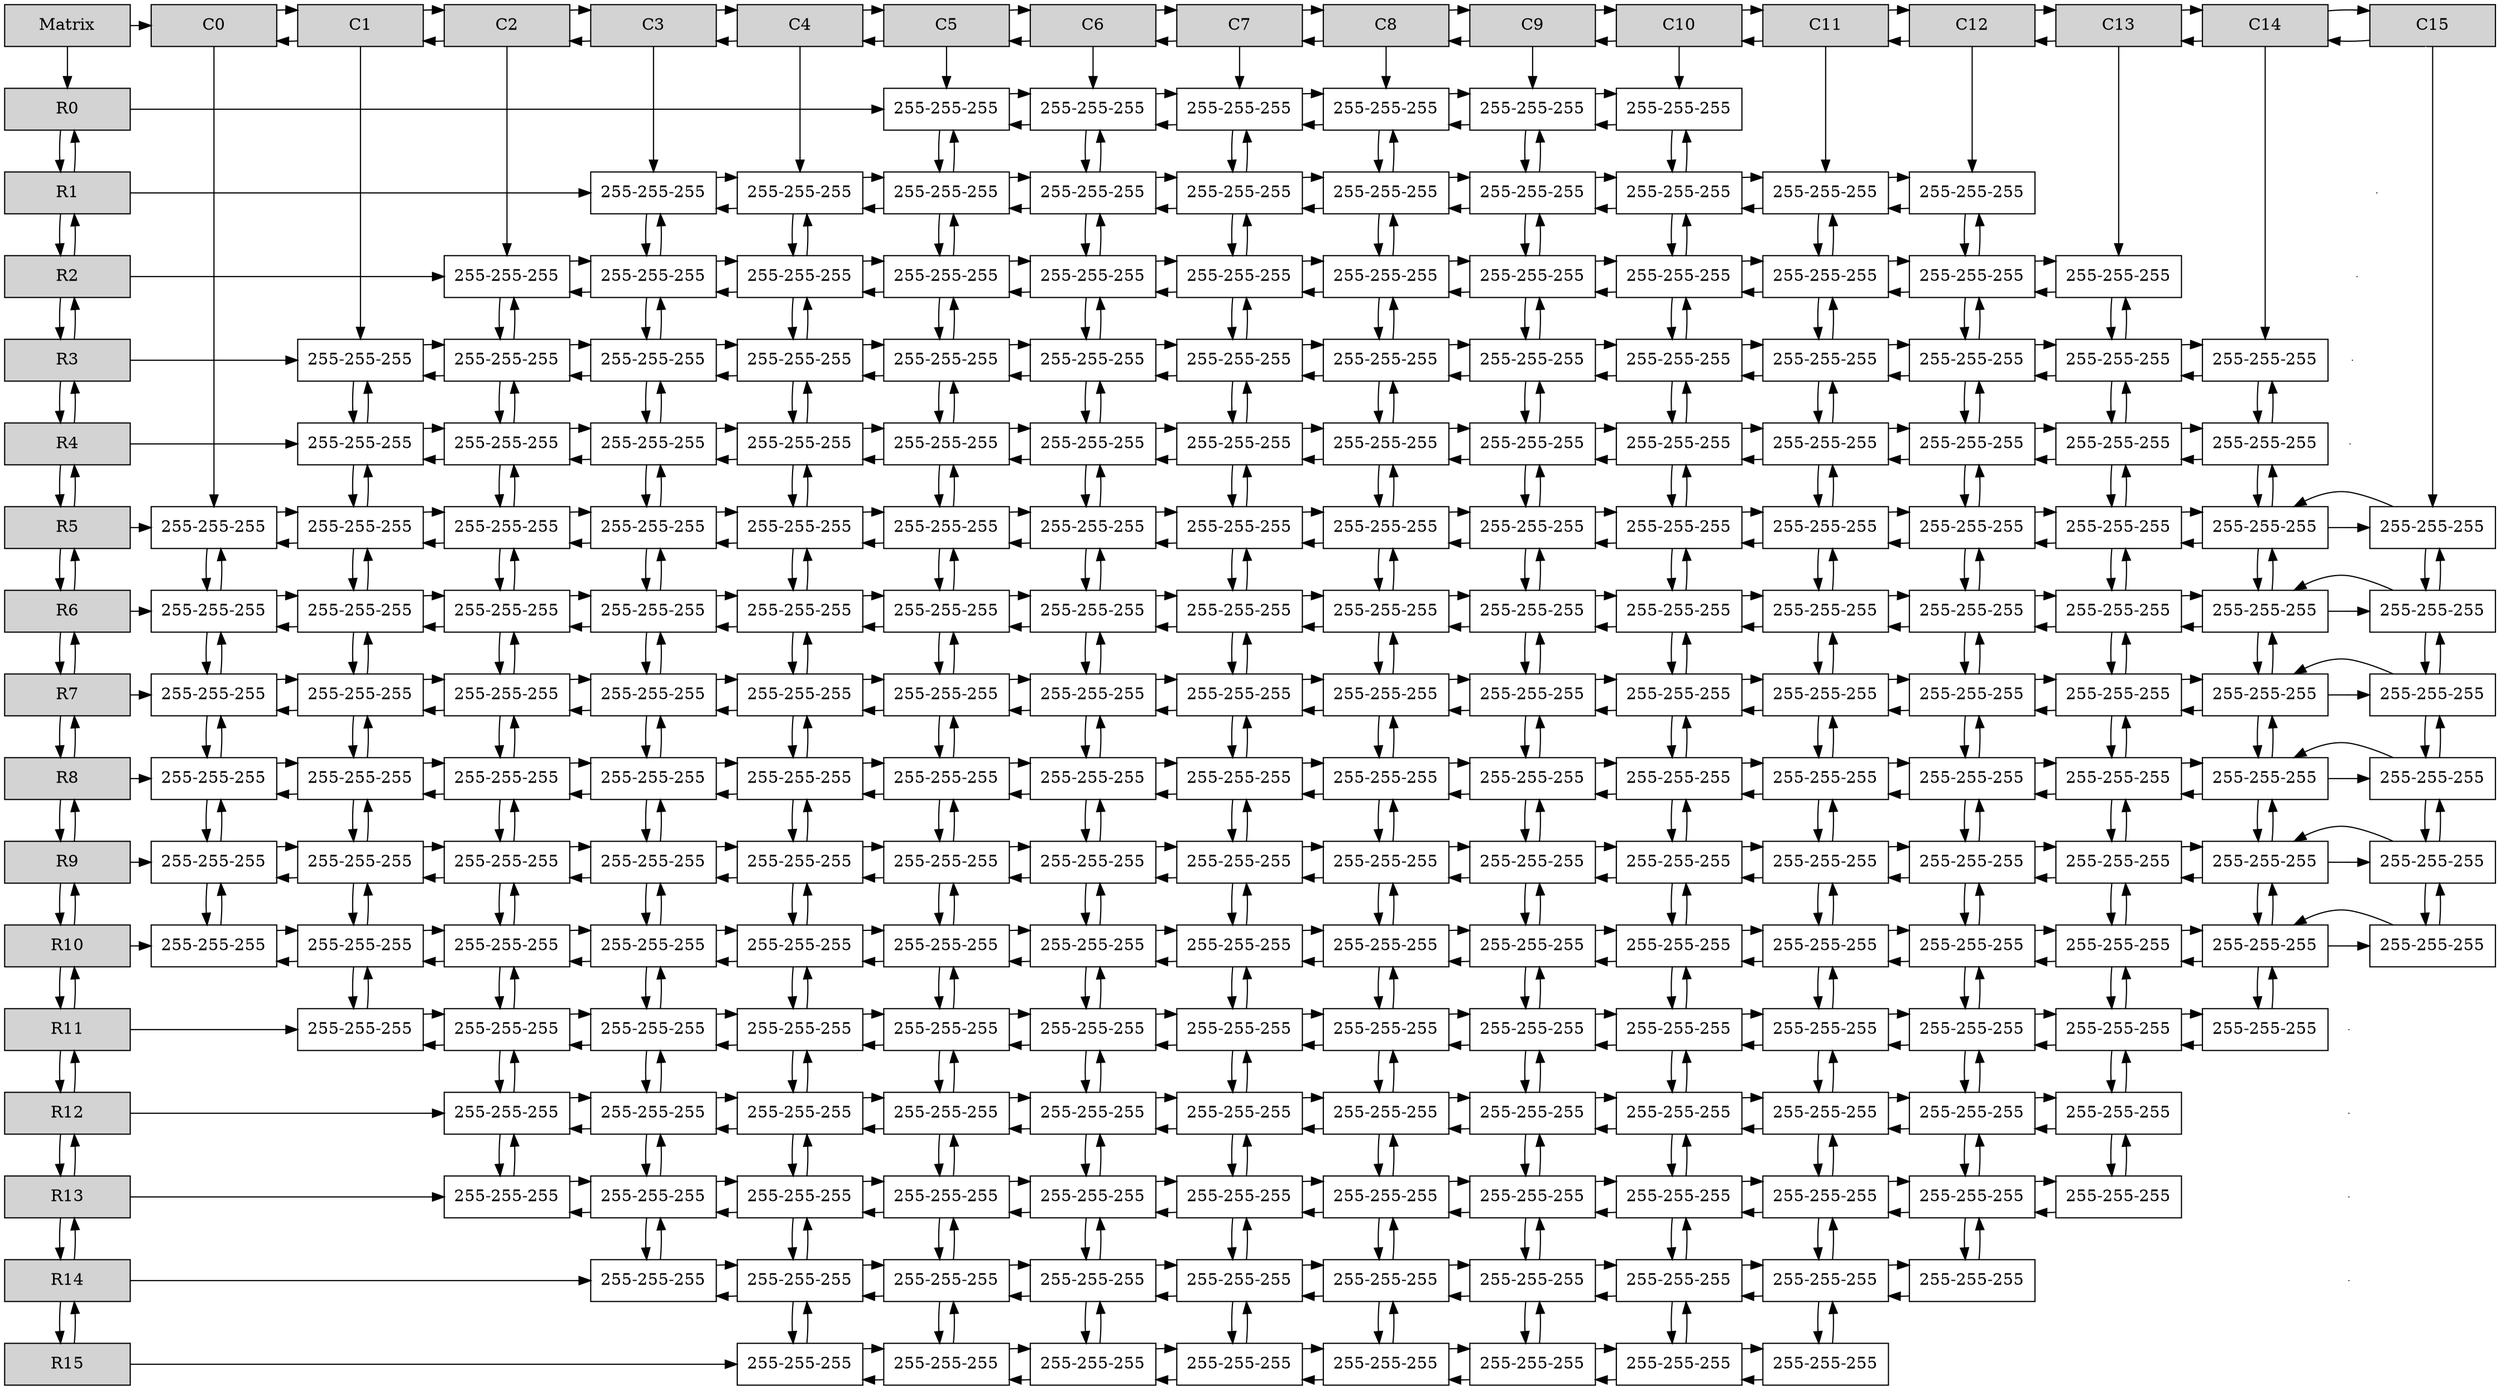 digraph Sparce_Matrix {
node [shape=box]
Mt[ label = "Matrix", width = 1.5, style = filled, group = 1 ];
e0[ shape = point, width = 0 ];
e1[ shape = point, width = 0 ];
e2[ shape = point, width = 0 ];
e3[ shape = point, width = 0 ];
e4[ shape = point, width = 0 ];
e5[ shape = point, width = 0 ];
e6[ shape = point, width = 0 ];
e7[ shape = point, width = 0 ];
e8[ shape = point, width = 0 ];
e9[ shape = point, width = 0 ];
e10[ shape = point, width = 0 ];
e11[ shape = point, width = 0 ];
e12[ shape = point, width = 0 ];
e13[ shape = point, width = 0 ];
U0[label = "R0"    width = 1.5 style = filled, group = 1 ];
Mt->U0;
N5_L0 [label = "255-255-255" width = 1.5, group =7];
U0 -> N5_L0;
A5 -> N5_L0;
N6_L0 [label = "255-255-255" width = 1.5, group =8];
N6_L0 -> N5_L0;
N5_L0 -> N6_L0;
A6 -> N6_L0;
N7_L0 [label = "255-255-255" width = 1.5, group =9];
N7_L0 -> N6_L0;
N6_L0 -> N7_L0;
A7 -> N7_L0;
N8_L0 [label = "255-255-255" width = 1.5, group =10];
N8_L0 -> N7_L0;
N7_L0 -> N8_L0;
A8 -> N8_L0;
N9_L0 [label = "255-255-255" width = 1.5, group =11];
N9_L0 -> N8_L0;
N8_L0 -> N9_L0;
A9 -> N9_L0;
N10_L0 [label = "255-255-255" width = 1.5, group =12];
N10_L0 -> N9_L0;
N9_L0 -> N10_L0;
A10 -> N10_L0;
{ rank = same; U0;N5_L0;N6_L0;N7_L0;N8_L0;N9_L0;N10_L0;}
U1[label = "R1"    width = 1.5 style = filled, group = 1 ];
U1 -> U0;
U0 -> U1;
N3_L1 [label = "255-255-255" width = 1.5, group =5];
U1 -> N3_L1;
A3 -> N3_L1;
N4_L1 [label = "255-255-255" width = 1.5, group =6];
N4_L1 -> N3_L1;
N3_L1 -> N4_L1;
A4 -> N4_L1;
N5_L1 [label = "255-255-255" width = 1.5, group =7];
N5_L1 -> N4_L1;
N4_L1 -> N5_L1;
N5_L1 -> N5_L0;
N5_L0 -> N5_L1;
N6_L1 [label = "255-255-255" width = 1.5, group =8];
N6_L1 -> N5_L1;
N5_L1 -> N6_L1;
N6_L1 -> N6_L0;
N6_L0 -> N6_L1;
N7_L1 [label = "255-255-255" width = 1.5, group =9];
N7_L1 -> N6_L1;
N6_L1 -> N7_L1;
N7_L1 -> N7_L0;
N7_L0 -> N7_L1;
N8_L1 [label = "255-255-255" width = 1.5, group =10];
N8_L1 -> N7_L1;
N7_L1 -> N8_L1;
N8_L1 -> N8_L0;
N8_L0 -> N8_L1;
N9_L1 [label = "255-255-255" width = 1.5, group =11];
N9_L1 -> N8_L1;
N8_L1 -> N9_L1;
N9_L1 -> N9_L0;
N9_L0 -> N9_L1;
N10_L1 [label = "255-255-255" width = 1.5, group =12];
N10_L1 -> N9_L1;
N9_L1 -> N10_L1;
N10_L1 -> N10_L0;
N10_L0 -> N10_L1;
N11_L1 [label = "255-255-255" width = 1.5, group =13];
N11_L1 -> N10_L1;
N10_L1 -> N11_L1;
A11 -> N11_L1;
N12_L1 [label = "255-255-255" width = 1.5, group =14];
N12_L1 -> N11_L1;
N11_L1 -> N12_L1;
A12 -> N12_L1;
{ rank = same; U1;N3_L1;N4_L1;N5_L1;N6_L1;N7_L1;N8_L1;N9_L1;N10_L1;N11_L1;N12_L1;}
U2[label = "R2"    width = 1.5 style = filled, group = 1 ];
U2 -> U1;
U1 -> U2;
{ rank = same; U1; e0}
N2_L2 [label = "255-255-255" width = 1.5, group =4];
U2 -> N2_L2;
A2 -> N2_L2;
N3_L2 [label = "255-255-255" width = 1.5, group =5];
N3_L2 -> N2_L2;
N2_L2 -> N3_L2;
N3_L2 -> N3_L1;
N3_L1 -> N3_L2;
N4_L2 [label = "255-255-255" width = 1.5, group =6];
N4_L2 -> N3_L2;
N3_L2 -> N4_L2;
N4_L2 -> N4_L1;
N4_L1 -> N4_L2;
N5_L2 [label = "255-255-255" width = 1.5, group =7];
N5_L2 -> N4_L2;
N4_L2 -> N5_L2;
N5_L2 -> N5_L1;
N5_L1 -> N5_L2;
N6_L2 [label = "255-255-255" width = 1.5, group =8];
N6_L2 -> N5_L2;
N5_L2 -> N6_L2;
N6_L2 -> N6_L1;
N6_L1 -> N6_L2;
N7_L2 [label = "255-255-255" width = 1.5, group =9];
N7_L2 -> N6_L2;
N6_L2 -> N7_L2;
N7_L2 -> N7_L1;
N7_L1 -> N7_L2;
N8_L2 [label = "255-255-255" width = 1.5, group =10];
N8_L2 -> N7_L2;
N7_L2 -> N8_L2;
N8_L2 -> N8_L1;
N8_L1 -> N8_L2;
N9_L2 [label = "255-255-255" width = 1.5, group =11];
N9_L2 -> N8_L2;
N8_L2 -> N9_L2;
N9_L2 -> N9_L1;
N9_L1 -> N9_L2;
N10_L2 [label = "255-255-255" width = 1.5, group =12];
N10_L2 -> N9_L2;
N9_L2 -> N10_L2;
N10_L2 -> N10_L1;
N10_L1 -> N10_L2;
N11_L2 [label = "255-255-255" width = 1.5, group =13];
N11_L2 -> N10_L2;
N10_L2 -> N11_L2;
N11_L2 -> N11_L1;
N11_L1 -> N11_L2;
N12_L2 [label = "255-255-255" width = 1.5, group =14];
N12_L2 -> N11_L2;
N11_L2 -> N12_L2;
N12_L2 -> N12_L1;
N12_L1 -> N12_L2;
N13_L2 [label = "255-255-255" width = 1.5, group =15];
N13_L2 -> N12_L2;
N12_L2 -> N13_L2;
A13 -> N13_L2;
{ rank = same; U2;N2_L2;N3_L2;N4_L2;N5_L2;N6_L2;N7_L2;N8_L2;N9_L2;N10_L2;N11_L2;N12_L2;N13_L2;}
U3[label = "R3"    width = 1.5 style = filled, group = 1 ];
U3 -> U2;
U2 -> U3;
{ rank = same; U2; e1}
N1_L3 [label = "255-255-255" width = 1.5, group =3];
U3 -> N1_L3;
A1 -> N1_L3;
N2_L3 [label = "255-255-255" width = 1.5, group =4];
N2_L3 -> N1_L3;
N1_L3 -> N2_L3;
N2_L3 -> N2_L2;
N2_L2 -> N2_L3;
N3_L3 [label = "255-255-255" width = 1.5, group =5];
N3_L3 -> N2_L3;
N2_L3 -> N3_L3;
N3_L3 -> N3_L2;
N3_L2 -> N3_L3;
N4_L3 [label = "255-255-255" width = 1.5, group =6];
N4_L3 -> N3_L3;
N3_L3 -> N4_L3;
N4_L3 -> N4_L2;
N4_L2 -> N4_L3;
N5_L3 [label = "255-255-255" width = 1.5, group =7];
N5_L3 -> N4_L3;
N4_L3 -> N5_L3;
N5_L3 -> N5_L2;
N5_L2 -> N5_L3;
N6_L3 [label = "255-255-255" width = 1.5, group =8];
N6_L3 -> N5_L3;
N5_L3 -> N6_L3;
N6_L3 -> N6_L2;
N6_L2 -> N6_L3;
N7_L3 [label = "255-255-255" width = 1.5, group =9];
N7_L3 -> N6_L3;
N6_L3 -> N7_L3;
N7_L3 -> N7_L2;
N7_L2 -> N7_L3;
N8_L3 [label = "255-255-255" width = 1.5, group =10];
N8_L3 -> N7_L3;
N7_L3 -> N8_L3;
N8_L3 -> N8_L2;
N8_L2 -> N8_L3;
N9_L3 [label = "255-255-255" width = 1.5, group =11];
N9_L3 -> N8_L3;
N8_L3 -> N9_L3;
N9_L3 -> N9_L2;
N9_L2 -> N9_L3;
N10_L3 [label = "255-255-255" width = 1.5, group =12];
N10_L3 -> N9_L3;
N9_L3 -> N10_L3;
N10_L3 -> N10_L2;
N10_L2 -> N10_L3;
N11_L3 [label = "255-255-255" width = 1.5, group =13];
N11_L3 -> N10_L3;
N10_L3 -> N11_L3;
N11_L3 -> N11_L2;
N11_L2 -> N11_L3;
N12_L3 [label = "255-255-255" width = 1.5, group =14];
N12_L3 -> N11_L3;
N11_L3 -> N12_L3;
N12_L3 -> N12_L2;
N12_L2 -> N12_L3;
N13_L3 [label = "255-255-255" width = 1.5, group =15];
N13_L3 -> N12_L3;
N12_L3 -> N13_L3;
N13_L3 -> N13_L2;
N13_L2 -> N13_L3;
N14_L3 [label = "255-255-255" width = 1.5, group =16];
N14_L3 -> N13_L3;
N13_L3 -> N14_L3;
A14 -> N14_L3;
{ rank = same; U3;N1_L3;N2_L3;N3_L3;N4_L3;N5_L3;N6_L3;N7_L3;N8_L3;N9_L3;N10_L3;N11_L3;N12_L3;N13_L3;N14_L3;}
U4[label = "R4"    width = 1.5 style = filled, group = 1 ];
U4 -> U3;
U3 -> U4;
{ rank = same; U3; e2}
N1_L4 [label = "255-255-255" width = 1.5, group =3];
U4 -> N1_L4;
N1_L4 -> N1_L3;
N1_L3 -> N1_L4;
N2_L4 [label = "255-255-255" width = 1.5, group =4];
N2_L4 -> N1_L4;
N1_L4 -> N2_L4;
N2_L4 -> N2_L3;
N2_L3 -> N2_L4;
N3_L4 [label = "255-255-255" width = 1.5, group =5];
N3_L4 -> N2_L4;
N2_L4 -> N3_L4;
N3_L4 -> N3_L3;
N3_L3 -> N3_L4;
N4_L4 [label = "255-255-255" width = 1.5, group =6];
N4_L4 -> N3_L4;
N3_L4 -> N4_L4;
N4_L4 -> N4_L3;
N4_L3 -> N4_L4;
N5_L4 [label = "255-255-255" width = 1.5, group =7];
N5_L4 -> N4_L4;
N4_L4 -> N5_L4;
N5_L4 -> N5_L3;
N5_L3 -> N5_L4;
N6_L4 [label = "255-255-255" width = 1.5, group =8];
N6_L4 -> N5_L4;
N5_L4 -> N6_L4;
N6_L4 -> N6_L3;
N6_L3 -> N6_L4;
N7_L4 [label = "255-255-255" width = 1.5, group =9];
N7_L4 -> N6_L4;
N6_L4 -> N7_L4;
N7_L4 -> N7_L3;
N7_L3 -> N7_L4;
N8_L4 [label = "255-255-255" width = 1.5, group =10];
N8_L4 -> N7_L4;
N7_L4 -> N8_L4;
N8_L4 -> N8_L3;
N8_L3 -> N8_L4;
N9_L4 [label = "255-255-255" width = 1.5, group =11];
N9_L4 -> N8_L4;
N8_L4 -> N9_L4;
N9_L4 -> N9_L3;
N9_L3 -> N9_L4;
N10_L4 [label = "255-255-255" width = 1.5, group =12];
N10_L4 -> N9_L4;
N9_L4 -> N10_L4;
N10_L4 -> N10_L3;
N10_L3 -> N10_L4;
N11_L4 [label = "255-255-255" width = 1.5, group =13];
N11_L4 -> N10_L4;
N10_L4 -> N11_L4;
N11_L4 -> N11_L3;
N11_L3 -> N11_L4;
N12_L4 [label = "255-255-255" width = 1.5, group =14];
N12_L4 -> N11_L4;
N11_L4 -> N12_L4;
N12_L4 -> N12_L3;
N12_L3 -> N12_L4;
N13_L4 [label = "255-255-255" width = 1.5, group =15];
N13_L4 -> N12_L4;
N12_L4 -> N13_L4;
N13_L4 -> N13_L3;
N13_L3 -> N13_L4;
N14_L4 [label = "255-255-255" width = 1.5, group =16];
N14_L4 -> N13_L4;
N13_L4 -> N14_L4;
N14_L4 -> N14_L3;
N14_L3 -> N14_L4;
{ rank = same; U4;N1_L4;N2_L4;N3_L4;N4_L4;N5_L4;N6_L4;N7_L4;N8_L4;N9_L4;N10_L4;N11_L4;N12_L4;N13_L4;N14_L4;}
U5[label = "R5"    width = 1.5 style = filled, group = 1 ];
U5 -> U4;
U4 -> U5;
{ rank = same; U4; e3}
N0_L5 [label = "255-255-255" width = 1.5, group =2];
U5 -> N0_L5;
A0 -> N0_L5;
N1_L5 [label = "255-255-255" width = 1.5, group =3];
N1_L5 -> N0_L5;
N0_L5 -> N1_L5;
N1_L5 -> N1_L4;
N1_L4 -> N1_L5;
N2_L5 [label = "255-255-255" width = 1.5, group =4];
N2_L5 -> N1_L5;
N1_L5 -> N2_L5;
N2_L5 -> N2_L4;
N2_L4 -> N2_L5;
N3_L5 [label = "255-255-255" width = 1.5, group =5];
N3_L5 -> N2_L5;
N2_L5 -> N3_L5;
N3_L5 -> N3_L4;
N3_L4 -> N3_L5;
N4_L5 [label = "255-255-255" width = 1.5, group =6];
N4_L5 -> N3_L5;
N3_L5 -> N4_L5;
N4_L5 -> N4_L4;
N4_L4 -> N4_L5;
N5_L5 [label = "255-255-255" width = 1.5, group =7];
N5_L5 -> N4_L5;
N4_L5 -> N5_L5;
N5_L5 -> N5_L4;
N5_L4 -> N5_L5;
N6_L5 [label = "255-255-255" width = 1.5, group =8];
N6_L5 -> N5_L5;
N5_L5 -> N6_L5;
N6_L5 -> N6_L4;
N6_L4 -> N6_L5;
N7_L5 [label = "255-255-255" width = 1.5, group =9];
N7_L5 -> N6_L5;
N6_L5 -> N7_L5;
N7_L5 -> N7_L4;
N7_L4 -> N7_L5;
N8_L5 [label = "255-255-255" width = 1.5, group =10];
N8_L5 -> N7_L5;
N7_L5 -> N8_L5;
N8_L5 -> N8_L4;
N8_L4 -> N8_L5;
N9_L5 [label = "255-255-255" width = 1.5, group =11];
N9_L5 -> N8_L5;
N8_L5 -> N9_L5;
N9_L5 -> N9_L4;
N9_L4 -> N9_L5;
N10_L5 [label = "255-255-255" width = 1.5, group =12];
N10_L5 -> N9_L5;
N9_L5 -> N10_L5;
N10_L5 -> N10_L4;
N10_L4 -> N10_L5;
N11_L5 [label = "255-255-255" width = 1.5, group =13];
N11_L5 -> N10_L5;
N10_L5 -> N11_L5;
N11_L5 -> N11_L4;
N11_L4 -> N11_L5;
N12_L5 [label = "255-255-255" width = 1.5, group =14];
N12_L5 -> N11_L5;
N11_L5 -> N12_L5;
N12_L5 -> N12_L4;
N12_L4 -> N12_L5;
N13_L5 [label = "255-255-255" width = 1.5, group =15];
N13_L5 -> N12_L5;
N12_L5 -> N13_L5;
N13_L5 -> N13_L4;
N13_L4 -> N13_L5;
N14_L5 [label = "255-255-255" width = 1.5, group =16];
N14_L5 -> N13_L5;
N13_L5 -> N14_L5;
N14_L5 -> N14_L4;
N14_L4 -> N14_L5;
N15_L5 [label = "255-255-255" width = 1.5, group =17];
N15_L5 -> N14_L5;
N14_L5 -> N15_L5;
A15 -> N15_L5;
{ rank = same; U5;N0_L5;N1_L5;N2_L5;N3_L5;N4_L5;N5_L5;N6_L5;N7_L5;N8_L5;N9_L5;N10_L5;N11_L5;N12_L5;N13_L5;N14_L5;N15_L5;}
U6[label = "R6"    width = 1.5 style = filled, group = 1 ];
U6 -> U5;
U5 -> U6;
{ rank = same; U5; e4}
N0_L6 [label = "255-255-255" width = 1.5, group =2];
U6 -> N0_L6;
N0_L6 -> N0_L5;
N0_L5 -> N0_L6;
N1_L6 [label = "255-255-255" width = 1.5, group =3];
N1_L6 -> N0_L6;
N0_L6 -> N1_L6;
N1_L6 -> N1_L5;
N1_L5 -> N1_L6;
N2_L6 [label = "255-255-255" width = 1.5, group =4];
N2_L6 -> N1_L6;
N1_L6 -> N2_L6;
N2_L6 -> N2_L5;
N2_L5 -> N2_L6;
N3_L6 [label = "255-255-255" width = 1.5, group =5];
N3_L6 -> N2_L6;
N2_L6 -> N3_L6;
N3_L6 -> N3_L5;
N3_L5 -> N3_L6;
N4_L6 [label = "255-255-255" width = 1.5, group =6];
N4_L6 -> N3_L6;
N3_L6 -> N4_L6;
N4_L6 -> N4_L5;
N4_L5 -> N4_L6;
N5_L6 [label = "255-255-255" width = 1.5, group =7];
N5_L6 -> N4_L6;
N4_L6 -> N5_L6;
N5_L6 -> N5_L5;
N5_L5 -> N5_L6;
N6_L6 [label = "255-255-255" width = 1.5, group =8];
N6_L6 -> N5_L6;
N5_L6 -> N6_L6;
N6_L6 -> N6_L5;
N6_L5 -> N6_L6;
N7_L6 [label = "255-255-255" width = 1.5, group =9];
N7_L6 -> N6_L6;
N6_L6 -> N7_L6;
N7_L6 -> N7_L5;
N7_L5 -> N7_L6;
N8_L6 [label = "255-255-255" width = 1.5, group =10];
N8_L6 -> N7_L6;
N7_L6 -> N8_L6;
N8_L6 -> N8_L5;
N8_L5 -> N8_L6;
N9_L6 [label = "255-255-255" width = 1.5, group =11];
N9_L6 -> N8_L6;
N8_L6 -> N9_L6;
N9_L6 -> N9_L5;
N9_L5 -> N9_L6;
N10_L6 [label = "255-255-255" width = 1.5, group =12];
N10_L6 -> N9_L6;
N9_L6 -> N10_L6;
N10_L6 -> N10_L5;
N10_L5 -> N10_L6;
N11_L6 [label = "255-255-255" width = 1.5, group =13];
N11_L6 -> N10_L6;
N10_L6 -> N11_L6;
N11_L6 -> N11_L5;
N11_L5 -> N11_L6;
N12_L6 [label = "255-255-255" width = 1.5, group =14];
N12_L6 -> N11_L6;
N11_L6 -> N12_L6;
N12_L6 -> N12_L5;
N12_L5 -> N12_L6;
N13_L6 [label = "255-255-255" width = 1.5, group =15];
N13_L6 -> N12_L6;
N12_L6 -> N13_L6;
N13_L6 -> N13_L5;
N13_L5 -> N13_L6;
N14_L6 [label = "255-255-255" width = 1.5, group =16];
N14_L6 -> N13_L6;
N13_L6 -> N14_L6;
N14_L6 -> N14_L5;
N14_L5 -> N14_L6;
N15_L6 [label = "255-255-255" width = 1.5, group =17];
N15_L6 -> N14_L6;
N14_L6 -> N15_L6;
N15_L6 -> N15_L5;
N15_L5 -> N15_L6;
{ rank = same; U6;N0_L6;N1_L6;N2_L6;N3_L6;N4_L6;N5_L6;N6_L6;N7_L6;N8_L6;N9_L6;N10_L6;N11_L6;N12_L6;N13_L6;N14_L6;N15_L6;}
U7[label = "R7"    width = 1.5 style = filled, group = 1 ];
U7 -> U6;
U6 -> U7;
{ rank = same; U6; e5}
N0_L7 [label = "255-255-255" width = 1.5, group =2];
U7 -> N0_L7;
N0_L7 -> N0_L6;
N0_L6 -> N0_L7;
N1_L7 [label = "255-255-255" width = 1.5, group =3];
N1_L7 -> N0_L7;
N0_L7 -> N1_L7;
N1_L7 -> N1_L6;
N1_L6 -> N1_L7;
N2_L7 [label = "255-255-255" width = 1.5, group =4];
N2_L7 -> N1_L7;
N1_L7 -> N2_L7;
N2_L7 -> N2_L6;
N2_L6 -> N2_L7;
N3_L7 [label = "255-255-255" width = 1.5, group =5];
N3_L7 -> N2_L7;
N2_L7 -> N3_L7;
N3_L7 -> N3_L6;
N3_L6 -> N3_L7;
N4_L7 [label = "255-255-255" width = 1.5, group =6];
N4_L7 -> N3_L7;
N3_L7 -> N4_L7;
N4_L7 -> N4_L6;
N4_L6 -> N4_L7;
N5_L7 [label = "255-255-255" width = 1.5, group =7];
N5_L7 -> N4_L7;
N4_L7 -> N5_L7;
N5_L7 -> N5_L6;
N5_L6 -> N5_L7;
N6_L7 [label = "255-255-255" width = 1.5, group =8];
N6_L7 -> N5_L7;
N5_L7 -> N6_L7;
N6_L7 -> N6_L6;
N6_L6 -> N6_L7;
N7_L7 [label = "255-255-255" width = 1.5, group =9];
N7_L7 -> N6_L7;
N6_L7 -> N7_L7;
N7_L7 -> N7_L6;
N7_L6 -> N7_L7;
N8_L7 [label = "255-255-255" width = 1.5, group =10];
N8_L7 -> N7_L7;
N7_L7 -> N8_L7;
N8_L7 -> N8_L6;
N8_L6 -> N8_L7;
N9_L7 [label = "255-255-255" width = 1.5, group =11];
N9_L7 -> N8_L7;
N8_L7 -> N9_L7;
N9_L7 -> N9_L6;
N9_L6 -> N9_L7;
N10_L7 [label = "255-255-255" width = 1.5, group =12];
N10_L7 -> N9_L7;
N9_L7 -> N10_L7;
N10_L7 -> N10_L6;
N10_L6 -> N10_L7;
N11_L7 [label = "255-255-255" width = 1.5, group =13];
N11_L7 -> N10_L7;
N10_L7 -> N11_L7;
N11_L7 -> N11_L6;
N11_L6 -> N11_L7;
N12_L7 [label = "255-255-255" width = 1.5, group =14];
N12_L7 -> N11_L7;
N11_L7 -> N12_L7;
N12_L7 -> N12_L6;
N12_L6 -> N12_L7;
N13_L7 [label = "255-255-255" width = 1.5, group =15];
N13_L7 -> N12_L7;
N12_L7 -> N13_L7;
N13_L7 -> N13_L6;
N13_L6 -> N13_L7;
N14_L7 [label = "255-255-255" width = 1.5, group =16];
N14_L7 -> N13_L7;
N13_L7 -> N14_L7;
N14_L7 -> N14_L6;
N14_L6 -> N14_L7;
N15_L7 [label = "255-255-255" width = 1.5, group =17];
N15_L7 -> N14_L7;
N14_L7 -> N15_L7;
N15_L7 -> N15_L6;
N15_L6 -> N15_L7;
{ rank = same; U7;N0_L7;N1_L7;N2_L7;N3_L7;N4_L7;N5_L7;N6_L7;N7_L7;N8_L7;N9_L7;N10_L7;N11_L7;N12_L7;N13_L7;N14_L7;N15_L7;}
U8[label = "R8"    width = 1.5 style = filled, group = 1 ];
U8 -> U7;
U7 -> U8;
{ rank = same; U7; e6}
N0_L8 [label = "255-255-255" width = 1.5, group =2];
U8 -> N0_L8;
N0_L8 -> N0_L7;
N0_L7 -> N0_L8;
N1_L8 [label = "255-255-255" width = 1.5, group =3];
N1_L8 -> N0_L8;
N0_L8 -> N1_L8;
N1_L8 -> N1_L7;
N1_L7 -> N1_L8;
N2_L8 [label = "255-255-255" width = 1.5, group =4];
N2_L8 -> N1_L8;
N1_L8 -> N2_L8;
N2_L8 -> N2_L7;
N2_L7 -> N2_L8;
N3_L8 [label = "255-255-255" width = 1.5, group =5];
N3_L8 -> N2_L8;
N2_L8 -> N3_L8;
N3_L8 -> N3_L7;
N3_L7 -> N3_L8;
N4_L8 [label = "255-255-255" width = 1.5, group =6];
N4_L8 -> N3_L8;
N3_L8 -> N4_L8;
N4_L8 -> N4_L7;
N4_L7 -> N4_L8;
N5_L8 [label = "255-255-255" width = 1.5, group =7];
N5_L8 -> N4_L8;
N4_L8 -> N5_L8;
N5_L8 -> N5_L7;
N5_L7 -> N5_L8;
N6_L8 [label = "255-255-255" width = 1.5, group =8];
N6_L8 -> N5_L8;
N5_L8 -> N6_L8;
N6_L8 -> N6_L7;
N6_L7 -> N6_L8;
N7_L8 [label = "255-255-255" width = 1.5, group =9];
N7_L8 -> N6_L8;
N6_L8 -> N7_L8;
N7_L8 -> N7_L7;
N7_L7 -> N7_L8;
N8_L8 [label = "255-255-255" width = 1.5, group =10];
N8_L8 -> N7_L8;
N7_L8 -> N8_L8;
N8_L8 -> N8_L7;
N8_L7 -> N8_L8;
N9_L8 [label = "255-255-255" width = 1.5, group =11];
N9_L8 -> N8_L8;
N8_L8 -> N9_L8;
N9_L8 -> N9_L7;
N9_L7 -> N9_L8;
N10_L8 [label = "255-255-255" width = 1.5, group =12];
N10_L8 -> N9_L8;
N9_L8 -> N10_L8;
N10_L8 -> N10_L7;
N10_L7 -> N10_L8;
N11_L8 [label = "255-255-255" width = 1.5, group =13];
N11_L8 -> N10_L8;
N10_L8 -> N11_L8;
N11_L8 -> N11_L7;
N11_L7 -> N11_L8;
N12_L8 [label = "255-255-255" width = 1.5, group =14];
N12_L8 -> N11_L8;
N11_L8 -> N12_L8;
N12_L8 -> N12_L7;
N12_L7 -> N12_L8;
N13_L8 [label = "255-255-255" width = 1.5, group =15];
N13_L8 -> N12_L8;
N12_L8 -> N13_L8;
N13_L8 -> N13_L7;
N13_L7 -> N13_L8;
N14_L8 [label = "255-255-255" width = 1.5, group =16];
N14_L8 -> N13_L8;
N13_L8 -> N14_L8;
N14_L8 -> N14_L7;
N14_L7 -> N14_L8;
N15_L8 [label = "255-255-255" width = 1.5, group =17];
N15_L8 -> N14_L8;
N14_L8 -> N15_L8;
N15_L8 -> N15_L7;
N15_L7 -> N15_L8;
{ rank = same; U8;N0_L8;N1_L8;N2_L8;N3_L8;N4_L8;N5_L8;N6_L8;N7_L8;N8_L8;N9_L8;N10_L8;N11_L8;N12_L8;N13_L8;N14_L8;N15_L8;}
U9[label = "R9"    width = 1.5 style = filled, group = 1 ];
U9 -> U8;
U8 -> U9;
{ rank = same; U8; e7}
N0_L9 [label = "255-255-255" width = 1.5, group =2];
U9 -> N0_L9;
N0_L9 -> N0_L8;
N0_L8 -> N0_L9;
N1_L9 [label = "255-255-255" width = 1.5, group =3];
N1_L9 -> N0_L9;
N0_L9 -> N1_L9;
N1_L9 -> N1_L8;
N1_L8 -> N1_L9;
N2_L9 [label = "255-255-255" width = 1.5, group =4];
N2_L9 -> N1_L9;
N1_L9 -> N2_L9;
N2_L9 -> N2_L8;
N2_L8 -> N2_L9;
N3_L9 [label = "255-255-255" width = 1.5, group =5];
N3_L9 -> N2_L9;
N2_L9 -> N3_L9;
N3_L9 -> N3_L8;
N3_L8 -> N3_L9;
N4_L9 [label = "255-255-255" width = 1.5, group =6];
N4_L9 -> N3_L9;
N3_L9 -> N4_L9;
N4_L9 -> N4_L8;
N4_L8 -> N4_L9;
N5_L9 [label = "255-255-255" width = 1.5, group =7];
N5_L9 -> N4_L9;
N4_L9 -> N5_L9;
N5_L9 -> N5_L8;
N5_L8 -> N5_L9;
N6_L9 [label = "255-255-255" width = 1.5, group =8];
N6_L9 -> N5_L9;
N5_L9 -> N6_L9;
N6_L9 -> N6_L8;
N6_L8 -> N6_L9;
N7_L9 [label = "255-255-255" width = 1.5, group =9];
N7_L9 -> N6_L9;
N6_L9 -> N7_L9;
N7_L9 -> N7_L8;
N7_L8 -> N7_L9;
N8_L9 [label = "255-255-255" width = 1.5, group =10];
N8_L9 -> N7_L9;
N7_L9 -> N8_L9;
N8_L9 -> N8_L8;
N8_L8 -> N8_L9;
N9_L9 [label = "255-255-255" width = 1.5, group =11];
N9_L9 -> N8_L9;
N8_L9 -> N9_L9;
N9_L9 -> N9_L8;
N9_L8 -> N9_L9;
N10_L9 [label = "255-255-255" width = 1.5, group =12];
N10_L9 -> N9_L9;
N9_L9 -> N10_L9;
N10_L9 -> N10_L8;
N10_L8 -> N10_L9;
N11_L9 [label = "255-255-255" width = 1.5, group =13];
N11_L9 -> N10_L9;
N10_L9 -> N11_L9;
N11_L9 -> N11_L8;
N11_L8 -> N11_L9;
N12_L9 [label = "255-255-255" width = 1.5, group =14];
N12_L9 -> N11_L9;
N11_L9 -> N12_L9;
N12_L9 -> N12_L8;
N12_L8 -> N12_L9;
N13_L9 [label = "255-255-255" width = 1.5, group =15];
N13_L9 -> N12_L9;
N12_L9 -> N13_L9;
N13_L9 -> N13_L8;
N13_L8 -> N13_L9;
N14_L9 [label = "255-255-255" width = 1.5, group =16];
N14_L9 -> N13_L9;
N13_L9 -> N14_L9;
N14_L9 -> N14_L8;
N14_L8 -> N14_L9;
N15_L9 [label = "255-255-255" width = 1.5, group =17];
N15_L9 -> N14_L9;
N14_L9 -> N15_L9;
N15_L9 -> N15_L8;
N15_L8 -> N15_L9;
{ rank = same; U9;N0_L9;N1_L9;N2_L9;N3_L9;N4_L9;N5_L9;N6_L9;N7_L9;N8_L9;N9_L9;N10_L9;N11_L9;N12_L9;N13_L9;N14_L9;N15_L9;}
U10[label = "R10"    width = 1.5 style = filled, group = 1 ];
U10 -> U9;
U9 -> U10;
{ rank = same; U9; e8}
N0_L10 [label = "255-255-255" width = 1.5, group =2];
U10 -> N0_L10;
N0_L10 -> N0_L9;
N0_L9 -> N0_L10;
N1_L10 [label = "255-255-255" width = 1.5, group =3];
N1_L10 -> N0_L10;
N0_L10 -> N1_L10;
N1_L10 -> N1_L9;
N1_L9 -> N1_L10;
N2_L10 [label = "255-255-255" width = 1.5, group =4];
N2_L10 -> N1_L10;
N1_L10 -> N2_L10;
N2_L10 -> N2_L9;
N2_L9 -> N2_L10;
N3_L10 [label = "255-255-255" width = 1.5, group =5];
N3_L10 -> N2_L10;
N2_L10 -> N3_L10;
N3_L10 -> N3_L9;
N3_L9 -> N3_L10;
N4_L10 [label = "255-255-255" width = 1.5, group =6];
N4_L10 -> N3_L10;
N3_L10 -> N4_L10;
N4_L10 -> N4_L9;
N4_L9 -> N4_L10;
N5_L10 [label = "255-255-255" width = 1.5, group =7];
N5_L10 -> N4_L10;
N4_L10 -> N5_L10;
N5_L10 -> N5_L9;
N5_L9 -> N5_L10;
N6_L10 [label = "255-255-255" width = 1.5, group =8];
N6_L10 -> N5_L10;
N5_L10 -> N6_L10;
N6_L10 -> N6_L9;
N6_L9 -> N6_L10;
N7_L10 [label = "255-255-255" width = 1.5, group =9];
N7_L10 -> N6_L10;
N6_L10 -> N7_L10;
N7_L10 -> N7_L9;
N7_L9 -> N7_L10;
N8_L10 [label = "255-255-255" width = 1.5, group =10];
N8_L10 -> N7_L10;
N7_L10 -> N8_L10;
N8_L10 -> N8_L9;
N8_L9 -> N8_L10;
N9_L10 [label = "255-255-255" width = 1.5, group =11];
N9_L10 -> N8_L10;
N8_L10 -> N9_L10;
N9_L10 -> N9_L9;
N9_L9 -> N9_L10;
N10_L10 [label = "255-255-255" width = 1.5, group =12];
N10_L10 -> N9_L10;
N9_L10 -> N10_L10;
N10_L10 -> N10_L9;
N10_L9 -> N10_L10;
N11_L10 [label = "255-255-255" width = 1.5, group =13];
N11_L10 -> N10_L10;
N10_L10 -> N11_L10;
N11_L10 -> N11_L9;
N11_L9 -> N11_L10;
N12_L10 [label = "255-255-255" width = 1.5, group =14];
N12_L10 -> N11_L10;
N11_L10 -> N12_L10;
N12_L10 -> N12_L9;
N12_L9 -> N12_L10;
N13_L10 [label = "255-255-255" width = 1.5, group =15];
N13_L10 -> N12_L10;
N12_L10 -> N13_L10;
N13_L10 -> N13_L9;
N13_L9 -> N13_L10;
N14_L10 [label = "255-255-255" width = 1.5, group =16];
N14_L10 -> N13_L10;
N13_L10 -> N14_L10;
N14_L10 -> N14_L9;
N14_L9 -> N14_L10;
N15_L10 [label = "255-255-255" width = 1.5, group =17];
N15_L10 -> N14_L10;
N14_L10 -> N15_L10;
N15_L10 -> N15_L9;
N15_L9 -> N15_L10;
{ rank = same; U10;N0_L10;N1_L10;N2_L10;N3_L10;N4_L10;N5_L10;N6_L10;N7_L10;N8_L10;N9_L10;N10_L10;N11_L10;N12_L10;N13_L10;N14_L10;N15_L10;}
U11[label = "R11"    width = 1.5 style = filled, group = 1 ];
U11 -> U10;
U10 -> U11;
{ rank = same; U10; e9}
N1_L11 [label = "255-255-255" width = 1.5, group =3];
U11 -> N1_L11;
N1_L11 -> N1_L10;
N1_L10 -> N1_L11;
N2_L11 [label = "255-255-255" width = 1.5, group =4];
N2_L11 -> N1_L11;
N1_L11 -> N2_L11;
N2_L11 -> N2_L10;
N2_L10 -> N2_L11;
N3_L11 [label = "255-255-255" width = 1.5, group =5];
N3_L11 -> N2_L11;
N2_L11 -> N3_L11;
N3_L11 -> N3_L10;
N3_L10 -> N3_L11;
N4_L11 [label = "255-255-255" width = 1.5, group =6];
N4_L11 -> N3_L11;
N3_L11 -> N4_L11;
N4_L11 -> N4_L10;
N4_L10 -> N4_L11;
N5_L11 [label = "255-255-255" width = 1.5, group =7];
N5_L11 -> N4_L11;
N4_L11 -> N5_L11;
N5_L11 -> N5_L10;
N5_L10 -> N5_L11;
N6_L11 [label = "255-255-255" width = 1.5, group =8];
N6_L11 -> N5_L11;
N5_L11 -> N6_L11;
N6_L11 -> N6_L10;
N6_L10 -> N6_L11;
N7_L11 [label = "255-255-255" width = 1.5, group =9];
N7_L11 -> N6_L11;
N6_L11 -> N7_L11;
N7_L11 -> N7_L10;
N7_L10 -> N7_L11;
N8_L11 [label = "255-255-255" width = 1.5, group =10];
N8_L11 -> N7_L11;
N7_L11 -> N8_L11;
N8_L11 -> N8_L10;
N8_L10 -> N8_L11;
N9_L11 [label = "255-255-255" width = 1.5, group =11];
N9_L11 -> N8_L11;
N8_L11 -> N9_L11;
N9_L11 -> N9_L10;
N9_L10 -> N9_L11;
N10_L11 [label = "255-255-255" width = 1.5, group =12];
N10_L11 -> N9_L11;
N9_L11 -> N10_L11;
N10_L11 -> N10_L10;
N10_L10 -> N10_L11;
N11_L11 [label = "255-255-255" width = 1.5, group =13];
N11_L11 -> N10_L11;
N10_L11 -> N11_L11;
N11_L11 -> N11_L10;
N11_L10 -> N11_L11;
N12_L11 [label = "255-255-255" width = 1.5, group =14];
N12_L11 -> N11_L11;
N11_L11 -> N12_L11;
N12_L11 -> N12_L10;
N12_L10 -> N12_L11;
N13_L11 [label = "255-255-255" width = 1.5, group =15];
N13_L11 -> N12_L11;
N12_L11 -> N13_L11;
N13_L11 -> N13_L10;
N13_L10 -> N13_L11;
N14_L11 [label = "255-255-255" width = 1.5, group =16];
N14_L11 -> N13_L11;
N13_L11 -> N14_L11;
N14_L11 -> N14_L10;
N14_L10 -> N14_L11;
{ rank = same; U11;N1_L11;N2_L11;N3_L11;N4_L11;N5_L11;N6_L11;N7_L11;N8_L11;N9_L11;N10_L11;N11_L11;N12_L11;N13_L11;N14_L11;}
U12[label = "R12"    width = 1.5 style = filled, group = 1 ];
U12 -> U11;
U11 -> U12;
{ rank = same; U11; e10}
N2_L12 [label = "255-255-255" width = 1.5, group =4];
U12 -> N2_L12;
N2_L12 -> N2_L11;
N2_L11 -> N2_L12;
N3_L12 [label = "255-255-255" width = 1.5, group =5];
N3_L12 -> N2_L12;
N2_L12 -> N3_L12;
N3_L12 -> N3_L11;
N3_L11 -> N3_L12;
N4_L12 [label = "255-255-255" width = 1.5, group =6];
N4_L12 -> N3_L12;
N3_L12 -> N4_L12;
N4_L12 -> N4_L11;
N4_L11 -> N4_L12;
N5_L12 [label = "255-255-255" width = 1.5, group =7];
N5_L12 -> N4_L12;
N4_L12 -> N5_L12;
N5_L12 -> N5_L11;
N5_L11 -> N5_L12;
N6_L12 [label = "255-255-255" width = 1.5, group =8];
N6_L12 -> N5_L12;
N5_L12 -> N6_L12;
N6_L12 -> N6_L11;
N6_L11 -> N6_L12;
N7_L12 [label = "255-255-255" width = 1.5, group =9];
N7_L12 -> N6_L12;
N6_L12 -> N7_L12;
N7_L12 -> N7_L11;
N7_L11 -> N7_L12;
N8_L12 [label = "255-255-255" width = 1.5, group =10];
N8_L12 -> N7_L12;
N7_L12 -> N8_L12;
N8_L12 -> N8_L11;
N8_L11 -> N8_L12;
N9_L12 [label = "255-255-255" width = 1.5, group =11];
N9_L12 -> N8_L12;
N8_L12 -> N9_L12;
N9_L12 -> N9_L11;
N9_L11 -> N9_L12;
N10_L12 [label = "255-255-255" width = 1.5, group =12];
N10_L12 -> N9_L12;
N9_L12 -> N10_L12;
N10_L12 -> N10_L11;
N10_L11 -> N10_L12;
N11_L12 [label = "255-255-255" width = 1.5, group =13];
N11_L12 -> N10_L12;
N10_L12 -> N11_L12;
N11_L12 -> N11_L11;
N11_L11 -> N11_L12;
N12_L12 [label = "255-255-255" width = 1.5, group =14];
N12_L12 -> N11_L12;
N11_L12 -> N12_L12;
N12_L12 -> N12_L11;
N12_L11 -> N12_L12;
N13_L12 [label = "255-255-255" width = 1.5, group =15];
N13_L12 -> N12_L12;
N12_L12 -> N13_L12;
N13_L12 -> N13_L11;
N13_L11 -> N13_L12;
{ rank = same; U12;N2_L12;N3_L12;N4_L12;N5_L12;N6_L12;N7_L12;N8_L12;N9_L12;N10_L12;N11_L12;N12_L12;N13_L12;}
U13[label = "R13"    width = 1.5 style = filled, group = 1 ];
U13 -> U12;
U12 -> U13;
{ rank = same; U12; e11}
N2_L13 [label = "255-255-255" width = 1.5, group =4];
U13 -> N2_L13;
N2_L13 -> N2_L12;
N2_L12 -> N2_L13;
N3_L13 [label = "255-255-255" width = 1.5, group =5];
N3_L13 -> N2_L13;
N2_L13 -> N3_L13;
N3_L13 -> N3_L12;
N3_L12 -> N3_L13;
N4_L13 [label = "255-255-255" width = 1.5, group =6];
N4_L13 -> N3_L13;
N3_L13 -> N4_L13;
N4_L13 -> N4_L12;
N4_L12 -> N4_L13;
N5_L13 [label = "255-255-255" width = 1.5, group =7];
N5_L13 -> N4_L13;
N4_L13 -> N5_L13;
N5_L13 -> N5_L12;
N5_L12 -> N5_L13;
N6_L13 [label = "255-255-255" width = 1.5, group =8];
N6_L13 -> N5_L13;
N5_L13 -> N6_L13;
N6_L13 -> N6_L12;
N6_L12 -> N6_L13;
N7_L13 [label = "255-255-255" width = 1.5, group =9];
N7_L13 -> N6_L13;
N6_L13 -> N7_L13;
N7_L13 -> N7_L12;
N7_L12 -> N7_L13;
N8_L13 [label = "255-255-255" width = 1.5, group =10];
N8_L13 -> N7_L13;
N7_L13 -> N8_L13;
N8_L13 -> N8_L12;
N8_L12 -> N8_L13;
N9_L13 [label = "255-255-255" width = 1.5, group =11];
N9_L13 -> N8_L13;
N8_L13 -> N9_L13;
N9_L13 -> N9_L12;
N9_L12 -> N9_L13;
N10_L13 [label = "255-255-255" width = 1.5, group =12];
N10_L13 -> N9_L13;
N9_L13 -> N10_L13;
N10_L13 -> N10_L12;
N10_L12 -> N10_L13;
N11_L13 [label = "255-255-255" width = 1.5, group =13];
N11_L13 -> N10_L13;
N10_L13 -> N11_L13;
N11_L13 -> N11_L12;
N11_L12 -> N11_L13;
N12_L13 [label = "255-255-255" width = 1.5, group =14];
N12_L13 -> N11_L13;
N11_L13 -> N12_L13;
N12_L13 -> N12_L12;
N12_L12 -> N12_L13;
N13_L13 [label = "255-255-255" width = 1.5, group =15];
N13_L13 -> N12_L13;
N12_L13 -> N13_L13;
N13_L13 -> N13_L12;
N13_L12 -> N13_L13;
{ rank = same; U13;N2_L13;N3_L13;N4_L13;N5_L13;N6_L13;N7_L13;N8_L13;N9_L13;N10_L13;N11_L13;N12_L13;N13_L13;}
U14[label = "R14"    width = 1.5 style = filled, group = 1 ];
U14 -> U13;
U13 -> U14;
{ rank = same; U13; e12}
N3_L14 [label = "255-255-255" width = 1.5, group =5];
U14 -> N3_L14;
N3_L14 -> N3_L13;
N3_L13 -> N3_L14;
N4_L14 [label = "255-255-255" width = 1.5, group =6];
N4_L14 -> N3_L14;
N3_L14 -> N4_L14;
N4_L14 -> N4_L13;
N4_L13 -> N4_L14;
N5_L14 [label = "255-255-255" width = 1.5, group =7];
N5_L14 -> N4_L14;
N4_L14 -> N5_L14;
N5_L14 -> N5_L13;
N5_L13 -> N5_L14;
N6_L14 [label = "255-255-255" width = 1.5, group =8];
N6_L14 -> N5_L14;
N5_L14 -> N6_L14;
N6_L14 -> N6_L13;
N6_L13 -> N6_L14;
N7_L14 [label = "255-255-255" width = 1.5, group =9];
N7_L14 -> N6_L14;
N6_L14 -> N7_L14;
N7_L14 -> N7_L13;
N7_L13 -> N7_L14;
N8_L14 [label = "255-255-255" width = 1.5, group =10];
N8_L14 -> N7_L14;
N7_L14 -> N8_L14;
N8_L14 -> N8_L13;
N8_L13 -> N8_L14;
N9_L14 [label = "255-255-255" width = 1.5, group =11];
N9_L14 -> N8_L14;
N8_L14 -> N9_L14;
N9_L14 -> N9_L13;
N9_L13 -> N9_L14;
N10_L14 [label = "255-255-255" width = 1.5, group =12];
N10_L14 -> N9_L14;
N9_L14 -> N10_L14;
N10_L14 -> N10_L13;
N10_L13 -> N10_L14;
N11_L14 [label = "255-255-255" width = 1.5, group =13];
N11_L14 -> N10_L14;
N10_L14 -> N11_L14;
N11_L14 -> N11_L13;
N11_L13 -> N11_L14;
N12_L14 [label = "255-255-255" width = 1.5, group =14];
N12_L14 -> N11_L14;
N11_L14 -> N12_L14;
N12_L14 -> N12_L13;
N12_L13 -> N12_L14;
{ rank = same; U14;N3_L14;N4_L14;N5_L14;N6_L14;N7_L14;N8_L14;N9_L14;N10_L14;N11_L14;N12_L14;}
U15[label = "R15"    width = 1.5 style = filled, group = 1 ];
U15 -> U14;
U14 -> U15;
{ rank = same; U14; e13}
N4_L15 [label = "255-255-255" width = 1.5, group =6];
U15 -> N4_L15;
N4_L15 -> N4_L14;
N4_L14 -> N4_L15;
N5_L15 [label = "255-255-255" width = 1.5, group =7];
N5_L15 -> N4_L15;
N4_L15 -> N5_L15;
N5_L15 -> N5_L14;
N5_L14 -> N5_L15;
N6_L15 [label = "255-255-255" width = 1.5, group =8];
N6_L15 -> N5_L15;
N5_L15 -> N6_L15;
N6_L15 -> N6_L14;
N6_L14 -> N6_L15;
N7_L15 [label = "255-255-255" width = 1.5, group =9];
N7_L15 -> N6_L15;
N6_L15 -> N7_L15;
N7_L15 -> N7_L14;
N7_L14 -> N7_L15;
N8_L15 [label = "255-255-255" width = 1.5, group =10];
N8_L15 -> N7_L15;
N7_L15 -> N8_L15;
N8_L15 -> N8_L14;
N8_L14 -> N8_L15;
N9_L15 [label = "255-255-255" width = 1.5, group =11];
N9_L15 -> N8_L15;
N8_L15 -> N9_L15;
N9_L15 -> N9_L14;
N9_L14 -> N9_L15;
N10_L15 [label = "255-255-255" width = 1.5, group =12];
N10_L15 -> N9_L15;
N9_L15 -> N10_L15;
N10_L15 -> N10_L14;
N10_L14 -> N10_L15;
N11_L15 [label = "255-255-255" width = 1.5, group =13];
N11_L15 -> N10_L15;
N10_L15 -> N11_L15;
N11_L15 -> N11_L14;
N11_L14 -> N11_L15;
{ rank = same; U15;N4_L15;N5_L15;N6_L15;N7_L15;N8_L15;N9_L15;N10_L15;N11_L15;}
A0[label ="C0" width = 1.5 style = filled, group =2];
Mt->A0;
A1[label ="C1" width = 1.5 style = filled, group =3];
A1->A0;
A0->A1;
A2[label ="C2" width = 1.5 style = filled, group =4];
A2->A1;
A1->A2;
A3[label ="C3" width = 1.5 style = filled, group =5];
A3->A2;
A2->A3;
A4[label ="C4" width = 1.5 style = filled, group =6];
A4->A3;
A3->A4;
A5[label ="C5" width = 1.5 style = filled, group =7];
A5->A4;
A4->A5;
A6[label ="C6" width = 1.5 style = filled, group =8];
A6->A5;
A5->A6;
A7[label ="C7" width = 1.5 style = filled, group =9];
A7->A6;
A6->A7;
A8[label ="C8" width = 1.5 style = filled, group =10];
A8->A7;
A7->A8;
A9[label ="C9" width = 1.5 style = filled, group =11];
A9->A8;
A8->A9;
A10[label ="C10" width = 1.5 style = filled, group =12];
A10->A9;
A9->A10;
A11[label ="C11" width = 1.5 style = filled, group =13];
A11->A10;
A10->A11;
A12[label ="C12" width = 1.5 style = filled, group =14];
A12->A11;
A11->A12;
A13[label ="C13" width = 1.5 style = filled, group =15];
A13->A12;
A12->A13;
A14[label ="C14" width = 1.5 style = filled, group =16];
A14->A13;
A13->A14;
A15[label ="C15" width = 1.5 style = filled, group =17];
A15->A14;
A14->A15;
{ rank = same; Mt; A0; A1; A2; A3; A4; A5; A6; A7; A8; A9; A10; A11; A12; A13; A14; A15; }
A15-> e0[ dir = none, color = "white" ];
e0-> e1[ dir = none, color = "white" ];
e1-> e2[ dir = none, color = "white" ];
e2-> e3[ dir = none, color = "white" ];
e3-> e4[ dir = none, color = "white" ];
e4-> e5[ dir = none, color = "white" ];
e5-> e6[ dir = none, color = "white" ];
e6-> e7[ dir = none, color = "white" ];
e7-> e8[ dir = none, color = "white" ];
e8-> e9[ dir = none, color = "white" ];
e9-> e10[ dir = none, color = "white" ];
e10-> e11[ dir = none, color = "white" ];
e11-> e12[ dir = none, color = "white" ];
e12-> e13[ dir = none, color = "white" ];
}
